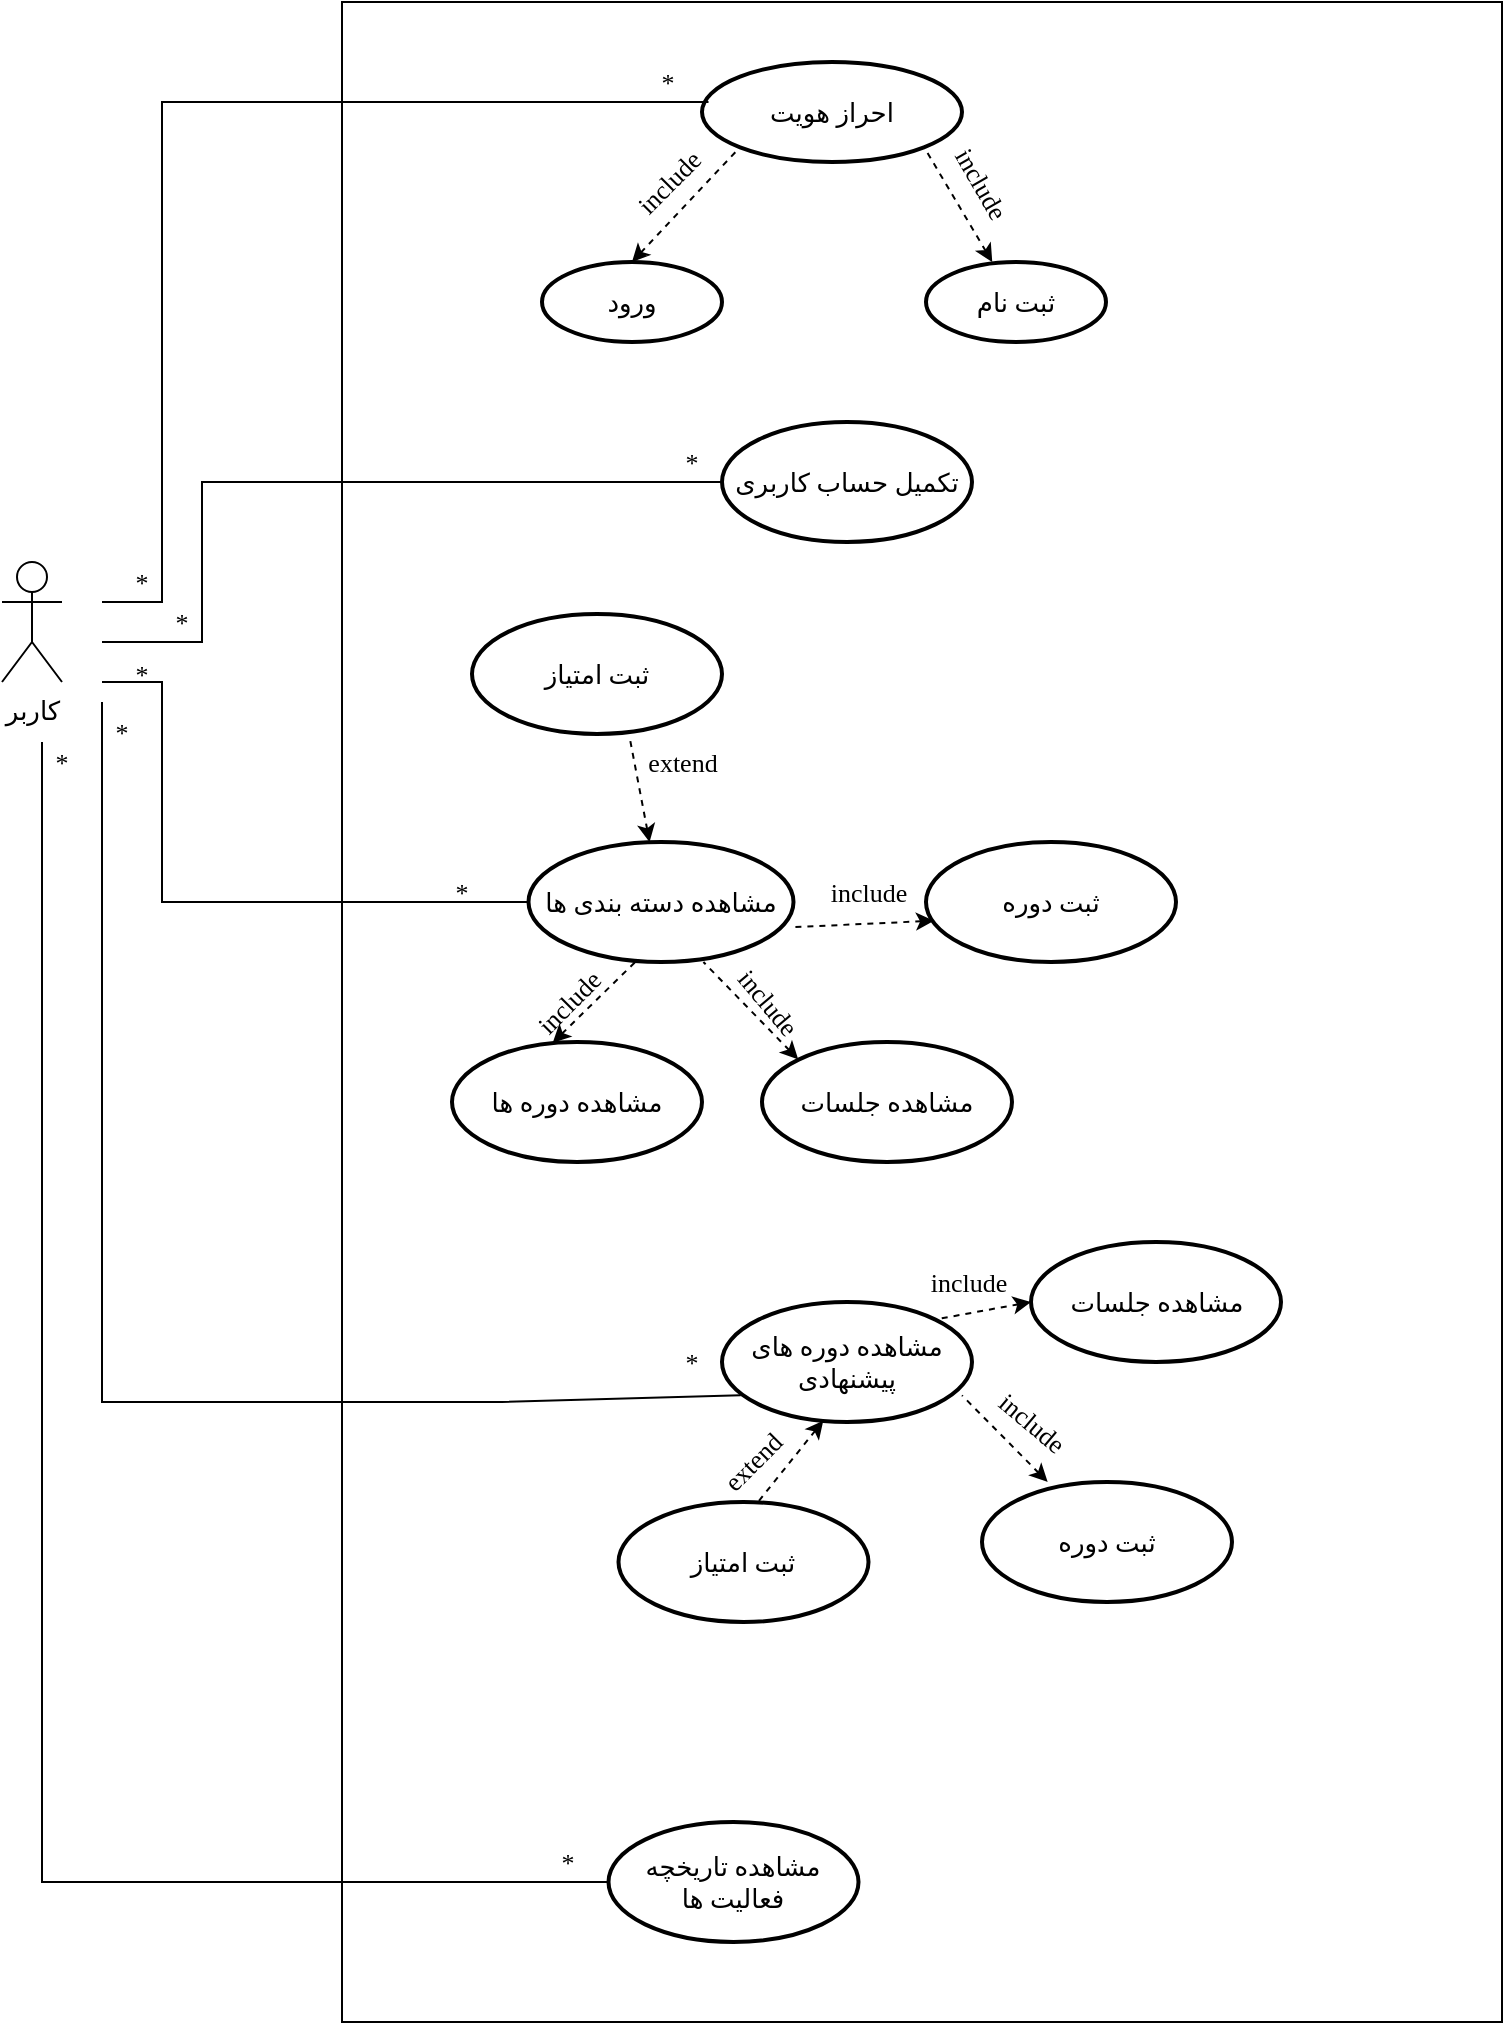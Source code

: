 <mxfile version="14.8.1" type="github">
  <diagram id="DHDmuU8fqlonNpJDwIPR" name="Page-1">
    <mxGraphModel dx="782" dy="436" grid="1" gridSize="10" guides="1" tooltips="1" connect="1" arrows="1" fold="1" page="1" pageScale="1" pageWidth="850" pageHeight="1100" math="0" shadow="0">
      <root>
        <mxCell id="0" />
        <mxCell id="1" parent="0" />
        <mxCell id="cWBNcGxBLnqjklh-X1Ns-1" value="&lt;font style=&quot;font-size: 13px&quot; face=&quot;B Zar&quot;&gt;کاربر&lt;/font&gt;" style="shape=umlActor;verticalLabelPosition=bottom;verticalAlign=top;html=1;outlineConnect=0;" vertex="1" parent="1">
          <mxGeometry x="60" y="300" width="30" height="60" as="geometry" />
        </mxCell>
        <mxCell id="cWBNcGxBLnqjklh-X1Ns-2" value="" style="verticalLabelPosition=bottom;verticalAlign=top;html=1;shape=mxgraph.basic.rect;fillColor2=none;strokeWidth=1;size=20;indent=5;direction=south;" vertex="1" parent="1">
          <mxGeometry x="230" y="20" width="580" height="1010" as="geometry" />
        </mxCell>
        <mxCell id="cWBNcGxBLnqjklh-X1Ns-3" value="&lt;font face=&quot;B Zar&quot; style=&quot;font-size: 13px&quot;&gt;احراز هویت&lt;/font&gt;" style="strokeWidth=2;html=1;shape=mxgraph.flowchart.start_1;whiteSpace=wrap;fillColor=#FFFFFF;" vertex="1" parent="1">
          <mxGeometry x="410" y="50" width="130" height="50" as="geometry" />
        </mxCell>
        <mxCell id="cWBNcGxBLnqjklh-X1Ns-4" value="&lt;font face=&quot;B Zar&quot; style=&quot;font-size: 13px&quot;&gt;ورود&lt;/font&gt;" style="strokeWidth=2;html=1;shape=mxgraph.flowchart.start_1;whiteSpace=wrap;" vertex="1" parent="1">
          <mxGeometry x="330" y="150" width="90" height="40" as="geometry" />
        </mxCell>
        <mxCell id="cWBNcGxBLnqjklh-X1Ns-5" value="&lt;font face=&quot;B Zar&quot; style=&quot;font-size: 13px&quot;&gt;ثبت نام&lt;/font&gt;" style="strokeWidth=2;html=1;shape=mxgraph.flowchart.start_1;whiteSpace=wrap;" vertex="1" parent="1">
          <mxGeometry x="522" y="150" width="90" height="40" as="geometry" />
        </mxCell>
        <mxCell id="cWBNcGxBLnqjklh-X1Ns-6" value="" style="endArrow=none;dashed=1;html=1;exitX=0.5;exitY=0;exitDx=0;exitDy=0;exitPerimeter=0;entryX=0.145;entryY=0.855;entryDx=0;entryDy=0;entryPerimeter=0;startArrow=classic;startFill=1;" edge="1" parent="1" source="cWBNcGxBLnqjklh-X1Ns-4" target="cWBNcGxBLnqjklh-X1Ns-3">
          <mxGeometry width="50" height="50" relative="1" as="geometry">
            <mxPoint x="300" y="140" as="sourcePoint" />
            <mxPoint x="340" y="90" as="targetPoint" />
          </mxGeometry>
        </mxCell>
        <mxCell id="cWBNcGxBLnqjklh-X1Ns-7" value="" style="endArrow=none;dashed=1;html=1;entryX=0.855;entryY=0.855;entryDx=0;entryDy=0;entryPerimeter=0;startArrow=classic;startFill=1;" edge="1" parent="1" source="cWBNcGxBLnqjklh-X1Ns-5" target="cWBNcGxBLnqjklh-X1Ns-3">
          <mxGeometry width="50" height="50" relative="1" as="geometry">
            <mxPoint x="455" y="150" as="sourcePoint" />
            <mxPoint x="425" y="90" as="targetPoint" />
          </mxGeometry>
        </mxCell>
        <mxCell id="cWBNcGxBLnqjklh-X1Ns-8" value="&lt;font face=&quot;Times New Roman&quot; style=&quot;font-size: 13px&quot;&gt;include&lt;/font&gt;" style="text;html=1;resizable=0;autosize=1;align=center;verticalAlign=middle;points=[];fillColor=none;strokeColor=none;rounded=0;rotation=-45;direction=east;" vertex="1" parent="1">
          <mxGeometry x="368.25" y="100" width="50" height="20" as="geometry" />
        </mxCell>
        <mxCell id="cWBNcGxBLnqjklh-X1Ns-9" value="&lt;font face=&quot;Times New Roman&quot; style=&quot;font-size: 13px&quot;&gt;include&lt;/font&gt;" style="text;html=1;resizable=0;autosize=1;align=center;verticalAlign=middle;points=[];fillColor=none;strokeColor=none;rounded=0;rotation=60;" vertex="1" parent="1">
          <mxGeometry x="524.5" y="100" width="50" height="20" as="geometry" />
        </mxCell>
        <mxCell id="cWBNcGxBLnqjklh-X1Ns-10" value="&lt;font face=&quot;B Zar&quot; style=&quot;font-size: 13px&quot;&gt;مشاهده دسته بندی ها&lt;/font&gt;" style="strokeWidth=2;html=1;shape=mxgraph.flowchart.start_1;whiteSpace=wrap;" vertex="1" parent="1">
          <mxGeometry x="323.25" y="440" width="132.5" height="60" as="geometry" />
        </mxCell>
        <mxCell id="cWBNcGxBLnqjklh-X1Ns-11" value="&lt;font face=&quot;B Zar&quot; style=&quot;font-size: 13px&quot;&gt;تکمیل حساب کاربری&lt;/font&gt;" style="strokeWidth=2;html=1;shape=mxgraph.flowchart.start_1;whiteSpace=wrap;" vertex="1" parent="1">
          <mxGeometry x="420" y="230" width="125" height="60" as="geometry" />
        </mxCell>
        <mxCell id="cWBNcGxBLnqjklh-X1Ns-12" value="&lt;font style=&quot;font-size: 13px&quot; face=&quot;Times New Roman&quot;&gt;*&lt;/font&gt;" style="text;html=1;strokeColor=none;fillColor=none;align=center;verticalAlign=middle;whiteSpace=wrap;rounded=0;" vertex="1" parent="1">
          <mxGeometry x="373.25" y="50" width="40" height="20" as="geometry" />
        </mxCell>
        <mxCell id="cWBNcGxBLnqjklh-X1Ns-13" value="&lt;font style=&quot;font-size: 13px&quot; face=&quot;Times New Roman&quot;&gt;*&lt;/font&gt;" style="text;html=1;strokeColor=none;fillColor=none;align=center;verticalAlign=middle;whiteSpace=wrap;rounded=0;" vertex="1" parent="1">
          <mxGeometry x="110" y="300" width="40" height="20" as="geometry" />
        </mxCell>
        <mxCell id="cWBNcGxBLnqjklh-X1Ns-14" value="&lt;font style=&quot;font-size: 13px&quot; face=&quot;Times New Roman&quot;&gt;*&lt;/font&gt;" style="text;html=1;strokeColor=none;fillColor=none;align=center;verticalAlign=middle;whiteSpace=wrap;rounded=0;" vertex="1" parent="1">
          <mxGeometry x="385" y="240" width="40" height="20" as="geometry" />
        </mxCell>
        <mxCell id="cWBNcGxBLnqjklh-X1Ns-15" value="&lt;font style=&quot;font-size: 13px&quot; face=&quot;Times New Roman&quot;&gt;*&lt;/font&gt;" style="text;html=1;strokeColor=none;fillColor=none;align=center;verticalAlign=middle;whiteSpace=wrap;rounded=0;" vertex="1" parent="1">
          <mxGeometry x="130" y="320" width="40" height="20" as="geometry" />
        </mxCell>
        <mxCell id="cWBNcGxBLnqjklh-X1Ns-16" value="&lt;font face=&quot;B Zar&quot; style=&quot;font-size: 13px&quot;&gt;ثبت امتیاز&lt;/font&gt;" style="strokeWidth=2;html=1;shape=mxgraph.flowchart.start_1;whiteSpace=wrap;" vertex="1" parent="1">
          <mxGeometry x="295" y="326" width="125" height="60" as="geometry" />
        </mxCell>
        <mxCell id="cWBNcGxBLnqjklh-X1Ns-18" value="&lt;font face=&quot;B Zar&quot; style=&quot;font-size: 13px&quot;&gt;ثبت دوره&lt;/font&gt;" style="strokeWidth=2;html=1;shape=mxgraph.flowchart.start_1;whiteSpace=wrap;" vertex="1" parent="1">
          <mxGeometry x="522" y="440" width="125" height="60" as="geometry" />
        </mxCell>
        <mxCell id="cWBNcGxBLnqjklh-X1Ns-19" value="&lt;font face=&quot;B Zar&quot; style=&quot;font-size: 13px&quot;&gt;مشاهده جلسات&lt;/font&gt;" style="strokeWidth=2;html=1;shape=mxgraph.flowchart.start_1;whiteSpace=wrap;" vertex="1" parent="1">
          <mxGeometry x="440" y="540" width="125" height="60" as="geometry" />
        </mxCell>
        <mxCell id="cWBNcGxBLnqjklh-X1Ns-20" value="&lt;font style=&quot;font-size: 13px&quot; face=&quot;B Zar&quot;&gt;مشاهده دوره های پیشنهادی&lt;/font&gt;" style="strokeWidth=2;html=1;shape=mxgraph.flowchart.start_1;whiteSpace=wrap;" vertex="1" parent="1">
          <mxGeometry x="420" y="670" width="125" height="60" as="geometry" />
        </mxCell>
        <mxCell id="cWBNcGxBLnqjklh-X1Ns-21" value="&lt;font face=&quot;B Zar&quot; style=&quot;font-size: 13px&quot;&gt;مشاهده دوره ها&lt;/font&gt;" style="strokeWidth=2;html=1;shape=mxgraph.flowchart.start_1;whiteSpace=wrap;" vertex="1" parent="1">
          <mxGeometry x="285" y="540" width="125" height="60" as="geometry" />
        </mxCell>
        <mxCell id="cWBNcGxBLnqjklh-X1Ns-22" value="&lt;font face=&quot;B Zar&quot; style=&quot;font-size: 13px&quot;&gt;مشاهده تاریخچه فعالیت ها&lt;/font&gt;" style="strokeWidth=2;html=1;shape=mxgraph.flowchart.start_1;whiteSpace=wrap;" vertex="1" parent="1">
          <mxGeometry x="363.25" y="930" width="125" height="60" as="geometry" />
        </mxCell>
        <mxCell id="cWBNcGxBLnqjklh-X1Ns-23" value="" style="endArrow=none;dashed=1;html=1;exitX=0.032;exitY=0.656;exitDx=0;exitDy=0;exitPerimeter=0;startArrow=classic;startFill=1;entryX=0.987;entryY=0.711;entryDx=0;entryDy=0;entryPerimeter=0;" edge="1" parent="1" source="cWBNcGxBLnqjklh-X1Ns-18" target="cWBNcGxBLnqjklh-X1Ns-10">
          <mxGeometry width="50" height="50" relative="1" as="geometry">
            <mxPoint x="600" y="350" as="sourcePoint" />
            <mxPoint x="600" y="363" as="targetPoint" />
          </mxGeometry>
        </mxCell>
        <mxCell id="cWBNcGxBLnqjklh-X1Ns-24" value="" style="endArrow=none;dashed=1;html=1;exitX=0.145;exitY=0.145;exitDx=0;exitDy=0;exitPerimeter=0;entryX=0.66;entryY=1;entryDx=0;entryDy=0;entryPerimeter=0;startArrow=classic;startFill=1;" edge="1" parent="1" source="cWBNcGxBLnqjklh-X1Ns-19" target="cWBNcGxBLnqjklh-X1Ns-10">
          <mxGeometry width="50" height="50" relative="1" as="geometry">
            <mxPoint x="590" y="428.63" as="sourcePoint" />
            <mxPoint x="593.875" y="401.3" as="targetPoint" />
          </mxGeometry>
        </mxCell>
        <mxCell id="cWBNcGxBLnqjklh-X1Ns-25" value="" style="endArrow=none;dashed=1;html=1;entryX=0.632;entryY=1.044;entryDx=0;entryDy=0;entryPerimeter=0;startArrow=classic;startFill=1;" edge="1" parent="1" source="cWBNcGxBLnqjklh-X1Ns-10" target="cWBNcGxBLnqjklh-X1Ns-16">
          <mxGeometry width="50" height="50" relative="1" as="geometry">
            <mxPoint x="487" y="380" as="sourcePoint" />
            <mxPoint x="501.93" y="312.75" as="targetPoint" />
          </mxGeometry>
        </mxCell>
        <mxCell id="cWBNcGxBLnqjklh-X1Ns-26" value="&lt;font face=&quot;Times New Roman&quot; style=&quot;font-size: 13px&quot;&gt;include&lt;/font&gt;" style="text;html=1;resizable=0;autosize=1;align=center;verticalAlign=middle;points=[];fillColor=none;strokeColor=none;rounded=0;rotation=0;direction=east;" vertex="1" parent="1">
          <mxGeometry x="468.25" y="455" width="50" height="20" as="geometry" />
        </mxCell>
        <mxCell id="cWBNcGxBLnqjklh-X1Ns-27" value="&lt;font face=&quot;Times New Roman&quot; style=&quot;font-size: 13px&quot;&gt;include&lt;/font&gt;" style="text;html=1;resizable=0;autosize=1;align=center;verticalAlign=middle;points=[];fillColor=none;strokeColor=none;rounded=0;rotation=50;direction=east;" vertex="1" parent="1">
          <mxGeometry x="418.25" y="510" width="50" height="20" as="geometry" />
        </mxCell>
        <mxCell id="cWBNcGxBLnqjklh-X1Ns-28" value="&lt;font face=&quot;Times New Roman&quot; style=&quot;font-size: 13px&quot;&gt;extend&lt;/font&gt;" style="text;html=1;resizable=0;autosize=1;align=center;verticalAlign=middle;points=[];fillColor=none;strokeColor=none;rounded=0;rotation=0;direction=east;" vertex="1" parent="1">
          <mxGeometry x="375" y="390" width="50" height="20" as="geometry" />
        </mxCell>
        <mxCell id="cWBNcGxBLnqjklh-X1Ns-30" value="" style="endArrow=none;html=1;rounded=0;exitX=0;exitY=1;exitDx=0;exitDy=0;entryX=1;entryY=1;entryDx=0;entryDy=0;" edge="1" parent="1" source="cWBNcGxBLnqjklh-X1Ns-13" target="cWBNcGxBLnqjklh-X1Ns-12">
          <mxGeometry relative="1" as="geometry">
            <mxPoint x="370" y="180" as="sourcePoint" />
            <mxPoint x="400" y="70" as="targetPoint" />
            <Array as="points">
              <mxPoint x="140" y="320" />
              <mxPoint x="140" y="70" />
            </Array>
          </mxGeometry>
        </mxCell>
        <mxCell id="cWBNcGxBLnqjklh-X1Ns-31" value="" style="endArrow=none;html=1;rounded=0;" edge="1" parent="1">
          <mxGeometry relative="1" as="geometry">
            <mxPoint x="110" y="340" as="sourcePoint" />
            <mxPoint x="420" y="260" as="targetPoint" />
            <Array as="points">
              <mxPoint x="160" y="340" />
              <mxPoint x="160" y="260" />
            </Array>
          </mxGeometry>
        </mxCell>
        <mxCell id="cWBNcGxBLnqjklh-X1Ns-33" value="" style="endArrow=none;html=1;rounded=0;entryX=0;entryY=0.5;entryDx=0;entryDy=0;entryPerimeter=0;" edge="1" parent="1" target="cWBNcGxBLnqjklh-X1Ns-10">
          <mxGeometry relative="1" as="geometry">
            <mxPoint x="110" y="360" as="sourcePoint" />
            <mxPoint x="530" y="420" as="targetPoint" />
            <Array as="points">
              <mxPoint x="140" y="360" />
              <mxPoint x="140" y="460" />
              <mxPoint x="140" y="470" />
            </Array>
          </mxGeometry>
        </mxCell>
        <mxCell id="cWBNcGxBLnqjklh-X1Ns-34" value="" style="endArrow=none;html=1;rounded=0;entryX=0.075;entryY=0.778;entryDx=0;entryDy=0;entryPerimeter=0;" edge="1" parent="1" target="cWBNcGxBLnqjklh-X1Ns-20">
          <mxGeometry relative="1" as="geometry">
            <mxPoint x="110" y="370" as="sourcePoint" />
            <mxPoint x="530" y="550" as="targetPoint" />
            <Array as="points">
              <mxPoint x="110" y="620" />
              <mxPoint x="110" y="720" />
              <mxPoint x="310" y="720" />
            </Array>
          </mxGeometry>
        </mxCell>
        <mxCell id="cWBNcGxBLnqjklh-X1Ns-35" value="&lt;font style=&quot;font-size: 13px&quot; face=&quot;Times New Roman&quot;&gt;*&lt;/font&gt;" style="text;html=1;strokeColor=none;fillColor=none;align=center;verticalAlign=middle;whiteSpace=wrap;rounded=0;" vertex="1" parent="1">
          <mxGeometry x="110" y="346" width="40" height="20" as="geometry" />
        </mxCell>
        <mxCell id="cWBNcGxBLnqjklh-X1Ns-36" value="&lt;font style=&quot;font-size: 13px&quot; face=&quot;Times New Roman&quot;&gt;*&lt;/font&gt;" style="text;html=1;strokeColor=none;fillColor=none;align=center;verticalAlign=middle;whiteSpace=wrap;rounded=0;" vertex="1" parent="1">
          <mxGeometry x="100" y="375" width="40" height="20" as="geometry" />
        </mxCell>
        <mxCell id="cWBNcGxBLnqjklh-X1Ns-37" value="&lt;font style=&quot;font-size: 13px&quot; face=&quot;Times New Roman&quot;&gt;*&lt;/font&gt;" style="text;html=1;strokeColor=none;fillColor=none;align=center;verticalAlign=middle;whiteSpace=wrap;rounded=0;" vertex="1" parent="1">
          <mxGeometry x="270" y="455" width="40" height="20" as="geometry" />
        </mxCell>
        <mxCell id="cWBNcGxBLnqjklh-X1Ns-38" value="&lt;font style=&quot;font-size: 13px&quot; face=&quot;Times New Roman&quot;&gt;*&lt;/font&gt;" style="text;html=1;strokeColor=none;fillColor=none;align=center;verticalAlign=middle;whiteSpace=wrap;rounded=0;" vertex="1" parent="1">
          <mxGeometry x="385" y="690" width="40" height="20" as="geometry" />
        </mxCell>
        <mxCell id="cWBNcGxBLnqjklh-X1Ns-39" value="" style="endArrow=none;dashed=1;html=1;entryX=0.413;entryY=0.978;entryDx=0;entryDy=0;entryPerimeter=0;startArrow=classic;startFill=1;exitX=0.403;exitY=0.006;exitDx=0;exitDy=0;exitPerimeter=0;" edge="1" parent="1" source="cWBNcGxBLnqjklh-X1Ns-21" target="cWBNcGxBLnqjklh-X1Ns-10">
          <mxGeometry width="50" height="50" relative="1" as="geometry">
            <mxPoint x="521.999" y="647.25" as="sourcePoint" />
            <mxPoint x="488.02" y="590" as="targetPoint" />
          </mxGeometry>
        </mxCell>
        <mxCell id="cWBNcGxBLnqjklh-X1Ns-40" value="&lt;font face=&quot;Times New Roman&quot; style=&quot;font-size: 13px&quot;&gt;include&lt;/font&gt;" style="text;html=1;resizable=0;autosize=1;align=center;verticalAlign=middle;points=[];fillColor=none;strokeColor=none;rounded=0;rotation=-45;" vertex="1" parent="1">
          <mxGeometry x="318.25" y="510" width="50" height="20" as="geometry" />
        </mxCell>
        <mxCell id="cWBNcGxBLnqjklh-X1Ns-41" value="" style="endArrow=none;html=1;rounded=0;entryX=0;entryY=0.5;entryDx=0;entryDy=0;entryPerimeter=0;" edge="1" parent="1" target="cWBNcGxBLnqjklh-X1Ns-22">
          <mxGeometry relative="1" as="geometry">
            <mxPoint x="80" y="390" as="sourcePoint" />
            <mxPoint x="80" y="600" as="targetPoint" />
            <Array as="points">
              <mxPoint x="80" y="770" />
              <mxPoint x="80" y="960" />
            </Array>
          </mxGeometry>
        </mxCell>
        <mxCell id="cWBNcGxBLnqjklh-X1Ns-42" value="&lt;font style=&quot;font-size: 13px&quot; face=&quot;Times New Roman&quot;&gt;*&lt;/font&gt;" style="text;html=1;strokeColor=none;fillColor=none;align=center;verticalAlign=middle;whiteSpace=wrap;rounded=0;" vertex="1" parent="1">
          <mxGeometry x="70" y="390" width="40" height="20" as="geometry" />
        </mxCell>
        <mxCell id="cWBNcGxBLnqjklh-X1Ns-43" value="&lt;font style=&quot;font-size: 13px&quot; face=&quot;Times New Roman&quot;&gt;*&lt;/font&gt;" style="text;html=1;strokeColor=none;fillColor=none;align=center;verticalAlign=middle;whiteSpace=wrap;rounded=0;" vertex="1" parent="1">
          <mxGeometry x="323.25" y="940" width="40" height="20" as="geometry" />
        </mxCell>
        <mxCell id="cWBNcGxBLnqjklh-X1Ns-44" value="&lt;font face=&quot;B Zar&quot; style=&quot;font-size: 13px&quot;&gt;مشاهده جلسات&lt;/font&gt;" style="strokeWidth=2;html=1;shape=mxgraph.flowchart.start_1;whiteSpace=wrap;" vertex="1" parent="1">
          <mxGeometry x="574.5" y="640" width="125" height="60" as="geometry" />
        </mxCell>
        <mxCell id="cWBNcGxBLnqjklh-X1Ns-45" value="&lt;font face=&quot;B Zar&quot; style=&quot;font-size: 13px&quot;&gt;ثبت دوره&lt;/font&gt;" style="strokeWidth=2;html=1;shape=mxgraph.flowchart.start_1;whiteSpace=wrap;" vertex="1" parent="1">
          <mxGeometry x="550" y="760" width="125" height="60" as="geometry" />
        </mxCell>
        <mxCell id="cWBNcGxBLnqjklh-X1Ns-47" value="&lt;font face=&quot;B Zar&quot; style=&quot;font-size: 13px&quot;&gt;ثبت امتیاز&lt;/font&gt;" style="strokeWidth=2;html=1;shape=mxgraph.flowchart.start_1;whiteSpace=wrap;" vertex="1" parent="1">
          <mxGeometry x="368.25" y="770" width="125" height="60" as="geometry" />
        </mxCell>
        <mxCell id="cWBNcGxBLnqjklh-X1Ns-48" value="" style="endArrow=none;dashed=1;html=1;startArrow=classic;startFill=1;entryX=0.855;entryY=0.145;entryDx=0;entryDy=0;entryPerimeter=0;exitX=0;exitY=0.5;exitDx=0;exitDy=0;exitPerimeter=0;" edge="1" parent="1" source="cWBNcGxBLnqjklh-X1Ns-44" target="cWBNcGxBLnqjklh-X1Ns-20">
          <mxGeometry width="50" height="50" relative="1" as="geometry">
            <mxPoint x="570" y="679" as="sourcePoint" />
            <mxPoint x="464.027" y="492.66" as="targetPoint" />
          </mxGeometry>
        </mxCell>
        <mxCell id="cWBNcGxBLnqjklh-X1Ns-49" value="" style="endArrow=none;dashed=1;html=1;startArrow=classic;startFill=1;entryX=0.96;entryY=0.778;entryDx=0;entryDy=0;entryPerimeter=0;" edge="1" parent="1" source="cWBNcGxBLnqjklh-X1Ns-45" target="cWBNcGxBLnqjklh-X1Ns-20">
          <mxGeometry width="50" height="50" relative="1" as="geometry">
            <mxPoint x="584.5" y="680" as="sourcePoint" />
            <mxPoint x="536.875" y="688.7" as="targetPoint" />
          </mxGeometry>
        </mxCell>
        <mxCell id="cWBNcGxBLnqjklh-X1Ns-51" value="&lt;font face=&quot;Times New Roman&quot; style=&quot;font-size: 13px&quot;&gt;include&lt;/font&gt;" style="text;html=1;resizable=0;autosize=1;align=center;verticalAlign=middle;points=[];fillColor=none;strokeColor=none;rounded=0;rotation=0;direction=east;" vertex="1" parent="1">
          <mxGeometry x="518.25" y="650" width="50" height="20" as="geometry" />
        </mxCell>
        <mxCell id="cWBNcGxBLnqjklh-X1Ns-52" value="&lt;font face=&quot;Times New Roman&quot; style=&quot;font-size: 13px&quot;&gt;include&lt;/font&gt;" style="text;html=1;resizable=0;autosize=1;align=center;verticalAlign=middle;points=[];fillColor=none;strokeColor=none;rounded=0;rotation=40;" vertex="1" parent="1">
          <mxGeometry x="550" y="720" width="50" height="20" as="geometry" />
        </mxCell>
        <mxCell id="cWBNcGxBLnqjklh-X1Ns-55" value="" style="endArrow=none;dashed=1;html=1;startArrow=classic;startFill=1;exitX=0.405;exitY=0.989;exitDx=0;exitDy=0;exitPerimeter=0;" edge="1" parent="1" source="cWBNcGxBLnqjklh-X1Ns-20">
          <mxGeometry width="50" height="50" relative="1" as="geometry">
            <mxPoint x="592.836" y="770" as="sourcePoint" />
            <mxPoint x="438" y="770" as="targetPoint" />
          </mxGeometry>
        </mxCell>
        <mxCell id="cWBNcGxBLnqjklh-X1Ns-56" value="&lt;font face=&quot;Times New Roman&quot; style=&quot;font-size: 13px&quot;&gt;extend&lt;/font&gt;" style="text;html=1;resizable=0;autosize=1;align=center;verticalAlign=middle;points=[];fillColor=none;strokeColor=none;rounded=0;rotation=-45;direction=east;" vertex="1" parent="1">
          <mxGeometry x="410" y="740" width="50" height="20" as="geometry" />
        </mxCell>
      </root>
    </mxGraphModel>
  </diagram>
</mxfile>
